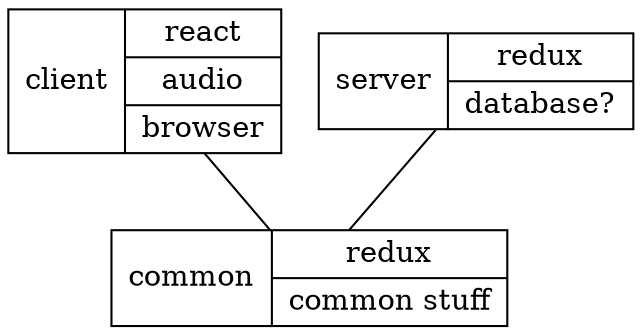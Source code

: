 graph {
	client [shape=record label="client|{react|audio|browser}"]
	common [shape=record label="common|{redux|common stuff}"]
	server [shape=record label="server|{redux|database?}"]

	client -- common
	server -- common
}
